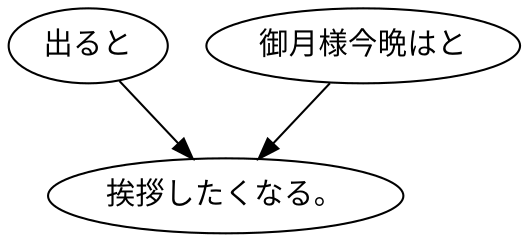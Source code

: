 digraph graph9159 {
	node0 [label="出ると"];
	node1 [label="御月様今晩はと"];
	node2 [label="挨拶したくなる。"];
	node0 -> node2;
	node1 -> node2;
}
